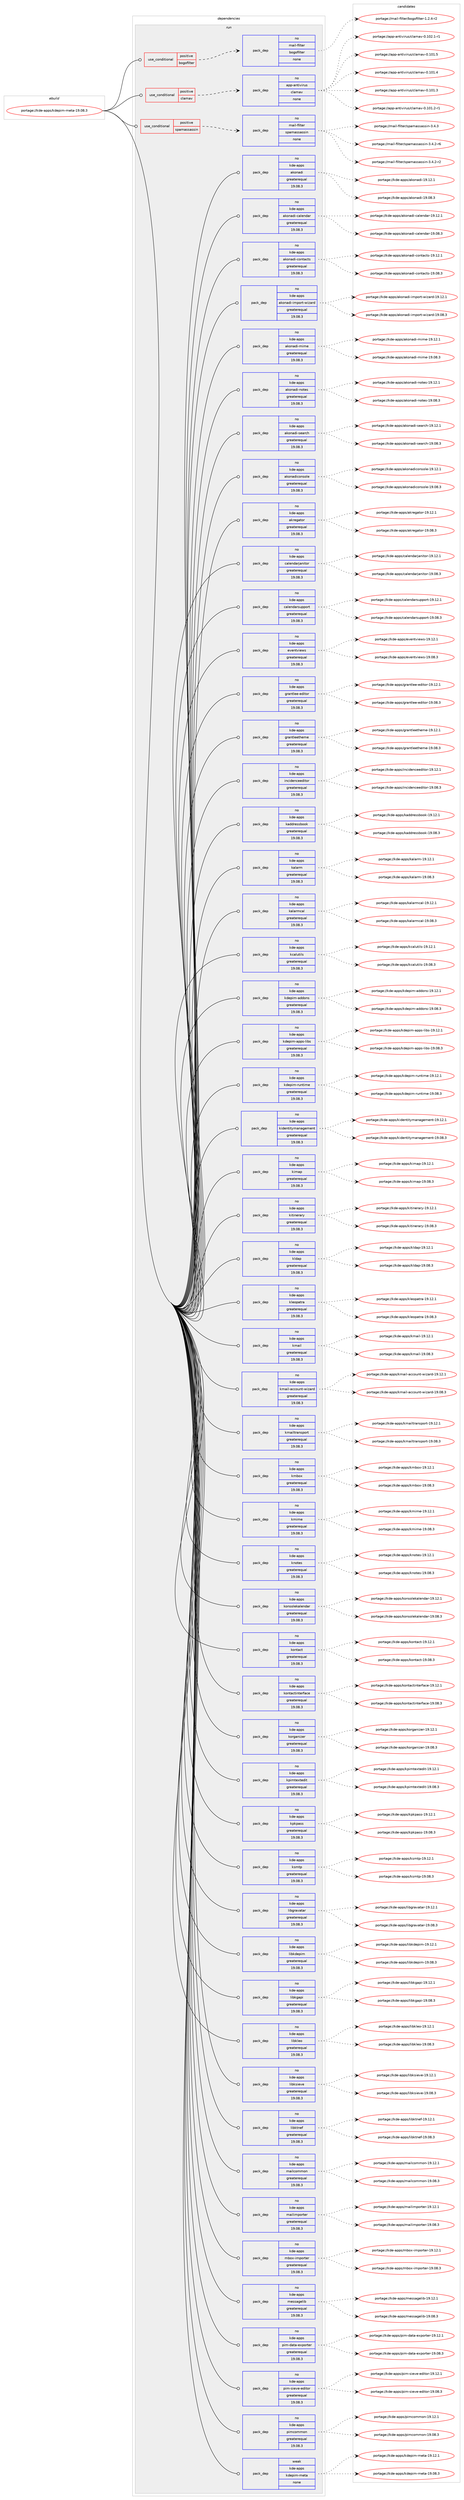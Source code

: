 digraph prolog {

# *************
# Graph options
# *************

newrank=true;
concentrate=true;
compound=true;
graph [rankdir=LR,fontname=Helvetica,fontsize=10,ranksep=1.5];#, ranksep=2.5, nodesep=0.2];
edge  [arrowhead=vee];
node  [fontname=Helvetica,fontsize=10];

# **********
# The ebuild
# **********

subgraph cluster_leftcol {
color=gray;
rank=same;
label=<<i>ebuild</i>>;
id [label="portage://kde-apps/kdepim-meta-19.08.3", color=red, width=4, href="../kde-apps/kdepim-meta-19.08.3.svg"];
}

# ****************
# The dependencies
# ****************

subgraph cluster_midcol {
color=gray;
label=<<i>dependencies</i>>;
subgraph cluster_compile {
fillcolor="#eeeeee";
style=filled;
label=<<i>compile</i>>;
}
subgraph cluster_compileandrun {
fillcolor="#eeeeee";
style=filled;
label=<<i>compile and run</i>>;
}
subgraph cluster_run {
fillcolor="#eeeeee";
style=filled;
label=<<i>run</i>>;
subgraph cond56705 {
dependency264061 [label=<<TABLE BORDER="0" CELLBORDER="1" CELLSPACING="0" CELLPADDING="4"><TR><TD ROWSPAN="3" CELLPADDING="10">use_conditional</TD></TR><TR><TD>positive</TD></TR><TR><TD>bogofilter</TD></TR></TABLE>>, shape=none, color=red];
subgraph pack203238 {
dependency264062 [label=<<TABLE BORDER="0" CELLBORDER="1" CELLSPACING="0" CELLPADDING="4" WIDTH="220"><TR><TD ROWSPAN="6" CELLPADDING="30">pack_dep</TD></TR><TR><TD WIDTH="110">no</TD></TR><TR><TD>mail-filter</TD></TR><TR><TD>bogofilter</TD></TR><TR><TD>none</TD></TR><TR><TD></TD></TR></TABLE>>, shape=none, color=blue];
}
dependency264061:e -> dependency264062:w [weight=20,style="dashed",arrowhead="vee"];
}
id:e -> dependency264061:w [weight=20,style="solid",arrowhead="odot"];
subgraph cond56706 {
dependency264063 [label=<<TABLE BORDER="0" CELLBORDER="1" CELLSPACING="0" CELLPADDING="4"><TR><TD ROWSPAN="3" CELLPADDING="10">use_conditional</TD></TR><TR><TD>positive</TD></TR><TR><TD>clamav</TD></TR></TABLE>>, shape=none, color=red];
subgraph pack203239 {
dependency264064 [label=<<TABLE BORDER="0" CELLBORDER="1" CELLSPACING="0" CELLPADDING="4" WIDTH="220"><TR><TD ROWSPAN="6" CELLPADDING="30">pack_dep</TD></TR><TR><TD WIDTH="110">no</TD></TR><TR><TD>app-antivirus</TD></TR><TR><TD>clamav</TD></TR><TR><TD>none</TD></TR><TR><TD></TD></TR></TABLE>>, shape=none, color=blue];
}
dependency264063:e -> dependency264064:w [weight=20,style="dashed",arrowhead="vee"];
}
id:e -> dependency264063:w [weight=20,style="solid",arrowhead="odot"];
subgraph cond56707 {
dependency264065 [label=<<TABLE BORDER="0" CELLBORDER="1" CELLSPACING="0" CELLPADDING="4"><TR><TD ROWSPAN="3" CELLPADDING="10">use_conditional</TD></TR><TR><TD>positive</TD></TR><TR><TD>spamassassin</TD></TR></TABLE>>, shape=none, color=red];
subgraph pack203240 {
dependency264066 [label=<<TABLE BORDER="0" CELLBORDER="1" CELLSPACING="0" CELLPADDING="4" WIDTH="220"><TR><TD ROWSPAN="6" CELLPADDING="30">pack_dep</TD></TR><TR><TD WIDTH="110">no</TD></TR><TR><TD>mail-filter</TD></TR><TR><TD>spamassassin</TD></TR><TR><TD>none</TD></TR><TR><TD></TD></TR></TABLE>>, shape=none, color=blue];
}
dependency264065:e -> dependency264066:w [weight=20,style="dashed",arrowhead="vee"];
}
id:e -> dependency264065:w [weight=20,style="solid",arrowhead="odot"];
subgraph pack203241 {
dependency264067 [label=<<TABLE BORDER="0" CELLBORDER="1" CELLSPACING="0" CELLPADDING="4" WIDTH="220"><TR><TD ROWSPAN="6" CELLPADDING="30">pack_dep</TD></TR><TR><TD WIDTH="110">no</TD></TR><TR><TD>kde-apps</TD></TR><TR><TD>akonadi</TD></TR><TR><TD>greaterequal</TD></TR><TR><TD>19.08.3</TD></TR></TABLE>>, shape=none, color=blue];
}
id:e -> dependency264067:w [weight=20,style="solid",arrowhead="odot"];
subgraph pack203242 {
dependency264068 [label=<<TABLE BORDER="0" CELLBORDER="1" CELLSPACING="0" CELLPADDING="4" WIDTH="220"><TR><TD ROWSPAN="6" CELLPADDING="30">pack_dep</TD></TR><TR><TD WIDTH="110">no</TD></TR><TR><TD>kde-apps</TD></TR><TR><TD>akonadi-calendar</TD></TR><TR><TD>greaterequal</TD></TR><TR><TD>19.08.3</TD></TR></TABLE>>, shape=none, color=blue];
}
id:e -> dependency264068:w [weight=20,style="solid",arrowhead="odot"];
subgraph pack203243 {
dependency264069 [label=<<TABLE BORDER="0" CELLBORDER="1" CELLSPACING="0" CELLPADDING="4" WIDTH="220"><TR><TD ROWSPAN="6" CELLPADDING="30">pack_dep</TD></TR><TR><TD WIDTH="110">no</TD></TR><TR><TD>kde-apps</TD></TR><TR><TD>akonadi-contacts</TD></TR><TR><TD>greaterequal</TD></TR><TR><TD>19.08.3</TD></TR></TABLE>>, shape=none, color=blue];
}
id:e -> dependency264069:w [weight=20,style="solid",arrowhead="odot"];
subgraph pack203244 {
dependency264070 [label=<<TABLE BORDER="0" CELLBORDER="1" CELLSPACING="0" CELLPADDING="4" WIDTH="220"><TR><TD ROWSPAN="6" CELLPADDING="30">pack_dep</TD></TR><TR><TD WIDTH="110">no</TD></TR><TR><TD>kde-apps</TD></TR><TR><TD>akonadi-import-wizard</TD></TR><TR><TD>greaterequal</TD></TR><TR><TD>19.08.3</TD></TR></TABLE>>, shape=none, color=blue];
}
id:e -> dependency264070:w [weight=20,style="solid",arrowhead="odot"];
subgraph pack203245 {
dependency264071 [label=<<TABLE BORDER="0" CELLBORDER="1" CELLSPACING="0" CELLPADDING="4" WIDTH="220"><TR><TD ROWSPAN="6" CELLPADDING="30">pack_dep</TD></TR><TR><TD WIDTH="110">no</TD></TR><TR><TD>kde-apps</TD></TR><TR><TD>akonadi-mime</TD></TR><TR><TD>greaterequal</TD></TR><TR><TD>19.08.3</TD></TR></TABLE>>, shape=none, color=blue];
}
id:e -> dependency264071:w [weight=20,style="solid",arrowhead="odot"];
subgraph pack203246 {
dependency264072 [label=<<TABLE BORDER="0" CELLBORDER="1" CELLSPACING="0" CELLPADDING="4" WIDTH="220"><TR><TD ROWSPAN="6" CELLPADDING="30">pack_dep</TD></TR><TR><TD WIDTH="110">no</TD></TR><TR><TD>kde-apps</TD></TR><TR><TD>akonadi-notes</TD></TR><TR><TD>greaterequal</TD></TR><TR><TD>19.08.3</TD></TR></TABLE>>, shape=none, color=blue];
}
id:e -> dependency264072:w [weight=20,style="solid",arrowhead="odot"];
subgraph pack203247 {
dependency264073 [label=<<TABLE BORDER="0" CELLBORDER="1" CELLSPACING="0" CELLPADDING="4" WIDTH="220"><TR><TD ROWSPAN="6" CELLPADDING="30">pack_dep</TD></TR><TR><TD WIDTH="110">no</TD></TR><TR><TD>kde-apps</TD></TR><TR><TD>akonadi-search</TD></TR><TR><TD>greaterequal</TD></TR><TR><TD>19.08.3</TD></TR></TABLE>>, shape=none, color=blue];
}
id:e -> dependency264073:w [weight=20,style="solid",arrowhead="odot"];
subgraph pack203248 {
dependency264074 [label=<<TABLE BORDER="0" CELLBORDER="1" CELLSPACING="0" CELLPADDING="4" WIDTH="220"><TR><TD ROWSPAN="6" CELLPADDING="30">pack_dep</TD></TR><TR><TD WIDTH="110">no</TD></TR><TR><TD>kde-apps</TD></TR><TR><TD>akonadiconsole</TD></TR><TR><TD>greaterequal</TD></TR><TR><TD>19.08.3</TD></TR></TABLE>>, shape=none, color=blue];
}
id:e -> dependency264074:w [weight=20,style="solid",arrowhead="odot"];
subgraph pack203249 {
dependency264075 [label=<<TABLE BORDER="0" CELLBORDER="1" CELLSPACING="0" CELLPADDING="4" WIDTH="220"><TR><TD ROWSPAN="6" CELLPADDING="30">pack_dep</TD></TR><TR><TD WIDTH="110">no</TD></TR><TR><TD>kde-apps</TD></TR><TR><TD>akregator</TD></TR><TR><TD>greaterequal</TD></TR><TR><TD>19.08.3</TD></TR></TABLE>>, shape=none, color=blue];
}
id:e -> dependency264075:w [weight=20,style="solid",arrowhead="odot"];
subgraph pack203250 {
dependency264076 [label=<<TABLE BORDER="0" CELLBORDER="1" CELLSPACING="0" CELLPADDING="4" WIDTH="220"><TR><TD ROWSPAN="6" CELLPADDING="30">pack_dep</TD></TR><TR><TD WIDTH="110">no</TD></TR><TR><TD>kde-apps</TD></TR><TR><TD>calendarjanitor</TD></TR><TR><TD>greaterequal</TD></TR><TR><TD>19.08.3</TD></TR></TABLE>>, shape=none, color=blue];
}
id:e -> dependency264076:w [weight=20,style="solid",arrowhead="odot"];
subgraph pack203251 {
dependency264077 [label=<<TABLE BORDER="0" CELLBORDER="1" CELLSPACING="0" CELLPADDING="4" WIDTH="220"><TR><TD ROWSPAN="6" CELLPADDING="30">pack_dep</TD></TR><TR><TD WIDTH="110">no</TD></TR><TR><TD>kde-apps</TD></TR><TR><TD>calendarsupport</TD></TR><TR><TD>greaterequal</TD></TR><TR><TD>19.08.3</TD></TR></TABLE>>, shape=none, color=blue];
}
id:e -> dependency264077:w [weight=20,style="solid",arrowhead="odot"];
subgraph pack203252 {
dependency264078 [label=<<TABLE BORDER="0" CELLBORDER="1" CELLSPACING="0" CELLPADDING="4" WIDTH="220"><TR><TD ROWSPAN="6" CELLPADDING="30">pack_dep</TD></TR><TR><TD WIDTH="110">no</TD></TR><TR><TD>kde-apps</TD></TR><TR><TD>eventviews</TD></TR><TR><TD>greaterequal</TD></TR><TR><TD>19.08.3</TD></TR></TABLE>>, shape=none, color=blue];
}
id:e -> dependency264078:w [weight=20,style="solid",arrowhead="odot"];
subgraph pack203253 {
dependency264079 [label=<<TABLE BORDER="0" CELLBORDER="1" CELLSPACING="0" CELLPADDING="4" WIDTH="220"><TR><TD ROWSPAN="6" CELLPADDING="30">pack_dep</TD></TR><TR><TD WIDTH="110">no</TD></TR><TR><TD>kde-apps</TD></TR><TR><TD>grantlee-editor</TD></TR><TR><TD>greaterequal</TD></TR><TR><TD>19.08.3</TD></TR></TABLE>>, shape=none, color=blue];
}
id:e -> dependency264079:w [weight=20,style="solid",arrowhead="odot"];
subgraph pack203254 {
dependency264080 [label=<<TABLE BORDER="0" CELLBORDER="1" CELLSPACING="0" CELLPADDING="4" WIDTH="220"><TR><TD ROWSPAN="6" CELLPADDING="30">pack_dep</TD></TR><TR><TD WIDTH="110">no</TD></TR><TR><TD>kde-apps</TD></TR><TR><TD>grantleetheme</TD></TR><TR><TD>greaterequal</TD></TR><TR><TD>19.08.3</TD></TR></TABLE>>, shape=none, color=blue];
}
id:e -> dependency264080:w [weight=20,style="solid",arrowhead="odot"];
subgraph pack203255 {
dependency264081 [label=<<TABLE BORDER="0" CELLBORDER="1" CELLSPACING="0" CELLPADDING="4" WIDTH="220"><TR><TD ROWSPAN="6" CELLPADDING="30">pack_dep</TD></TR><TR><TD WIDTH="110">no</TD></TR><TR><TD>kde-apps</TD></TR><TR><TD>incidenceeditor</TD></TR><TR><TD>greaterequal</TD></TR><TR><TD>19.08.3</TD></TR></TABLE>>, shape=none, color=blue];
}
id:e -> dependency264081:w [weight=20,style="solid",arrowhead="odot"];
subgraph pack203256 {
dependency264082 [label=<<TABLE BORDER="0" CELLBORDER="1" CELLSPACING="0" CELLPADDING="4" WIDTH="220"><TR><TD ROWSPAN="6" CELLPADDING="30">pack_dep</TD></TR><TR><TD WIDTH="110">no</TD></TR><TR><TD>kde-apps</TD></TR><TR><TD>kaddressbook</TD></TR><TR><TD>greaterequal</TD></TR><TR><TD>19.08.3</TD></TR></TABLE>>, shape=none, color=blue];
}
id:e -> dependency264082:w [weight=20,style="solid",arrowhead="odot"];
subgraph pack203257 {
dependency264083 [label=<<TABLE BORDER="0" CELLBORDER="1" CELLSPACING="0" CELLPADDING="4" WIDTH="220"><TR><TD ROWSPAN="6" CELLPADDING="30">pack_dep</TD></TR><TR><TD WIDTH="110">no</TD></TR><TR><TD>kde-apps</TD></TR><TR><TD>kalarm</TD></TR><TR><TD>greaterequal</TD></TR><TR><TD>19.08.3</TD></TR></TABLE>>, shape=none, color=blue];
}
id:e -> dependency264083:w [weight=20,style="solid",arrowhead="odot"];
subgraph pack203258 {
dependency264084 [label=<<TABLE BORDER="0" CELLBORDER="1" CELLSPACING="0" CELLPADDING="4" WIDTH="220"><TR><TD ROWSPAN="6" CELLPADDING="30">pack_dep</TD></TR><TR><TD WIDTH="110">no</TD></TR><TR><TD>kde-apps</TD></TR><TR><TD>kalarmcal</TD></TR><TR><TD>greaterequal</TD></TR><TR><TD>19.08.3</TD></TR></TABLE>>, shape=none, color=blue];
}
id:e -> dependency264084:w [weight=20,style="solid",arrowhead="odot"];
subgraph pack203259 {
dependency264085 [label=<<TABLE BORDER="0" CELLBORDER="1" CELLSPACING="0" CELLPADDING="4" WIDTH="220"><TR><TD ROWSPAN="6" CELLPADDING="30">pack_dep</TD></TR><TR><TD WIDTH="110">no</TD></TR><TR><TD>kde-apps</TD></TR><TR><TD>kcalutils</TD></TR><TR><TD>greaterequal</TD></TR><TR><TD>19.08.3</TD></TR></TABLE>>, shape=none, color=blue];
}
id:e -> dependency264085:w [weight=20,style="solid",arrowhead="odot"];
subgraph pack203260 {
dependency264086 [label=<<TABLE BORDER="0" CELLBORDER="1" CELLSPACING="0" CELLPADDING="4" WIDTH="220"><TR><TD ROWSPAN="6" CELLPADDING="30">pack_dep</TD></TR><TR><TD WIDTH="110">no</TD></TR><TR><TD>kde-apps</TD></TR><TR><TD>kdepim-addons</TD></TR><TR><TD>greaterequal</TD></TR><TR><TD>19.08.3</TD></TR></TABLE>>, shape=none, color=blue];
}
id:e -> dependency264086:w [weight=20,style="solid",arrowhead="odot"];
subgraph pack203261 {
dependency264087 [label=<<TABLE BORDER="0" CELLBORDER="1" CELLSPACING="0" CELLPADDING="4" WIDTH="220"><TR><TD ROWSPAN="6" CELLPADDING="30">pack_dep</TD></TR><TR><TD WIDTH="110">no</TD></TR><TR><TD>kde-apps</TD></TR><TR><TD>kdepim-apps-libs</TD></TR><TR><TD>greaterequal</TD></TR><TR><TD>19.08.3</TD></TR></TABLE>>, shape=none, color=blue];
}
id:e -> dependency264087:w [weight=20,style="solid",arrowhead="odot"];
subgraph pack203262 {
dependency264088 [label=<<TABLE BORDER="0" CELLBORDER="1" CELLSPACING="0" CELLPADDING="4" WIDTH="220"><TR><TD ROWSPAN="6" CELLPADDING="30">pack_dep</TD></TR><TR><TD WIDTH="110">no</TD></TR><TR><TD>kde-apps</TD></TR><TR><TD>kdepim-runtime</TD></TR><TR><TD>greaterequal</TD></TR><TR><TD>19.08.3</TD></TR></TABLE>>, shape=none, color=blue];
}
id:e -> dependency264088:w [weight=20,style="solid",arrowhead="odot"];
subgraph pack203263 {
dependency264089 [label=<<TABLE BORDER="0" CELLBORDER="1" CELLSPACING="0" CELLPADDING="4" WIDTH="220"><TR><TD ROWSPAN="6" CELLPADDING="30">pack_dep</TD></TR><TR><TD WIDTH="110">no</TD></TR><TR><TD>kde-apps</TD></TR><TR><TD>kidentitymanagement</TD></TR><TR><TD>greaterequal</TD></TR><TR><TD>19.08.3</TD></TR></TABLE>>, shape=none, color=blue];
}
id:e -> dependency264089:w [weight=20,style="solid",arrowhead="odot"];
subgraph pack203264 {
dependency264090 [label=<<TABLE BORDER="0" CELLBORDER="1" CELLSPACING="0" CELLPADDING="4" WIDTH="220"><TR><TD ROWSPAN="6" CELLPADDING="30">pack_dep</TD></TR><TR><TD WIDTH="110">no</TD></TR><TR><TD>kde-apps</TD></TR><TR><TD>kimap</TD></TR><TR><TD>greaterequal</TD></TR><TR><TD>19.08.3</TD></TR></TABLE>>, shape=none, color=blue];
}
id:e -> dependency264090:w [weight=20,style="solid",arrowhead="odot"];
subgraph pack203265 {
dependency264091 [label=<<TABLE BORDER="0" CELLBORDER="1" CELLSPACING="0" CELLPADDING="4" WIDTH="220"><TR><TD ROWSPAN="6" CELLPADDING="30">pack_dep</TD></TR><TR><TD WIDTH="110">no</TD></TR><TR><TD>kde-apps</TD></TR><TR><TD>kitinerary</TD></TR><TR><TD>greaterequal</TD></TR><TR><TD>19.08.3</TD></TR></TABLE>>, shape=none, color=blue];
}
id:e -> dependency264091:w [weight=20,style="solid",arrowhead="odot"];
subgraph pack203266 {
dependency264092 [label=<<TABLE BORDER="0" CELLBORDER="1" CELLSPACING="0" CELLPADDING="4" WIDTH="220"><TR><TD ROWSPAN="6" CELLPADDING="30">pack_dep</TD></TR><TR><TD WIDTH="110">no</TD></TR><TR><TD>kde-apps</TD></TR><TR><TD>kldap</TD></TR><TR><TD>greaterequal</TD></TR><TR><TD>19.08.3</TD></TR></TABLE>>, shape=none, color=blue];
}
id:e -> dependency264092:w [weight=20,style="solid",arrowhead="odot"];
subgraph pack203267 {
dependency264093 [label=<<TABLE BORDER="0" CELLBORDER="1" CELLSPACING="0" CELLPADDING="4" WIDTH="220"><TR><TD ROWSPAN="6" CELLPADDING="30">pack_dep</TD></TR><TR><TD WIDTH="110">no</TD></TR><TR><TD>kde-apps</TD></TR><TR><TD>kleopatra</TD></TR><TR><TD>greaterequal</TD></TR><TR><TD>19.08.3</TD></TR></TABLE>>, shape=none, color=blue];
}
id:e -> dependency264093:w [weight=20,style="solid",arrowhead="odot"];
subgraph pack203268 {
dependency264094 [label=<<TABLE BORDER="0" CELLBORDER="1" CELLSPACING="0" CELLPADDING="4" WIDTH="220"><TR><TD ROWSPAN="6" CELLPADDING="30">pack_dep</TD></TR><TR><TD WIDTH="110">no</TD></TR><TR><TD>kde-apps</TD></TR><TR><TD>kmail</TD></TR><TR><TD>greaterequal</TD></TR><TR><TD>19.08.3</TD></TR></TABLE>>, shape=none, color=blue];
}
id:e -> dependency264094:w [weight=20,style="solid",arrowhead="odot"];
subgraph pack203269 {
dependency264095 [label=<<TABLE BORDER="0" CELLBORDER="1" CELLSPACING="0" CELLPADDING="4" WIDTH="220"><TR><TD ROWSPAN="6" CELLPADDING="30">pack_dep</TD></TR><TR><TD WIDTH="110">no</TD></TR><TR><TD>kde-apps</TD></TR><TR><TD>kmail-account-wizard</TD></TR><TR><TD>greaterequal</TD></TR><TR><TD>19.08.3</TD></TR></TABLE>>, shape=none, color=blue];
}
id:e -> dependency264095:w [weight=20,style="solid",arrowhead="odot"];
subgraph pack203270 {
dependency264096 [label=<<TABLE BORDER="0" CELLBORDER="1" CELLSPACING="0" CELLPADDING="4" WIDTH="220"><TR><TD ROWSPAN="6" CELLPADDING="30">pack_dep</TD></TR><TR><TD WIDTH="110">no</TD></TR><TR><TD>kde-apps</TD></TR><TR><TD>kmailtransport</TD></TR><TR><TD>greaterequal</TD></TR><TR><TD>19.08.3</TD></TR></TABLE>>, shape=none, color=blue];
}
id:e -> dependency264096:w [weight=20,style="solid",arrowhead="odot"];
subgraph pack203271 {
dependency264097 [label=<<TABLE BORDER="0" CELLBORDER="1" CELLSPACING="0" CELLPADDING="4" WIDTH="220"><TR><TD ROWSPAN="6" CELLPADDING="30">pack_dep</TD></TR><TR><TD WIDTH="110">no</TD></TR><TR><TD>kde-apps</TD></TR><TR><TD>kmbox</TD></TR><TR><TD>greaterequal</TD></TR><TR><TD>19.08.3</TD></TR></TABLE>>, shape=none, color=blue];
}
id:e -> dependency264097:w [weight=20,style="solid",arrowhead="odot"];
subgraph pack203272 {
dependency264098 [label=<<TABLE BORDER="0" CELLBORDER="1" CELLSPACING="0" CELLPADDING="4" WIDTH="220"><TR><TD ROWSPAN="6" CELLPADDING="30">pack_dep</TD></TR><TR><TD WIDTH="110">no</TD></TR><TR><TD>kde-apps</TD></TR><TR><TD>kmime</TD></TR><TR><TD>greaterequal</TD></TR><TR><TD>19.08.3</TD></TR></TABLE>>, shape=none, color=blue];
}
id:e -> dependency264098:w [weight=20,style="solid",arrowhead="odot"];
subgraph pack203273 {
dependency264099 [label=<<TABLE BORDER="0" CELLBORDER="1" CELLSPACING="0" CELLPADDING="4" WIDTH="220"><TR><TD ROWSPAN="6" CELLPADDING="30">pack_dep</TD></TR><TR><TD WIDTH="110">no</TD></TR><TR><TD>kde-apps</TD></TR><TR><TD>knotes</TD></TR><TR><TD>greaterequal</TD></TR><TR><TD>19.08.3</TD></TR></TABLE>>, shape=none, color=blue];
}
id:e -> dependency264099:w [weight=20,style="solid",arrowhead="odot"];
subgraph pack203274 {
dependency264100 [label=<<TABLE BORDER="0" CELLBORDER="1" CELLSPACING="0" CELLPADDING="4" WIDTH="220"><TR><TD ROWSPAN="6" CELLPADDING="30">pack_dep</TD></TR><TR><TD WIDTH="110">no</TD></TR><TR><TD>kde-apps</TD></TR><TR><TD>konsolekalendar</TD></TR><TR><TD>greaterequal</TD></TR><TR><TD>19.08.3</TD></TR></TABLE>>, shape=none, color=blue];
}
id:e -> dependency264100:w [weight=20,style="solid",arrowhead="odot"];
subgraph pack203275 {
dependency264101 [label=<<TABLE BORDER="0" CELLBORDER="1" CELLSPACING="0" CELLPADDING="4" WIDTH="220"><TR><TD ROWSPAN="6" CELLPADDING="30">pack_dep</TD></TR><TR><TD WIDTH="110">no</TD></TR><TR><TD>kde-apps</TD></TR><TR><TD>kontact</TD></TR><TR><TD>greaterequal</TD></TR><TR><TD>19.08.3</TD></TR></TABLE>>, shape=none, color=blue];
}
id:e -> dependency264101:w [weight=20,style="solid",arrowhead="odot"];
subgraph pack203276 {
dependency264102 [label=<<TABLE BORDER="0" CELLBORDER="1" CELLSPACING="0" CELLPADDING="4" WIDTH="220"><TR><TD ROWSPAN="6" CELLPADDING="30">pack_dep</TD></TR><TR><TD WIDTH="110">no</TD></TR><TR><TD>kde-apps</TD></TR><TR><TD>kontactinterface</TD></TR><TR><TD>greaterequal</TD></TR><TR><TD>19.08.3</TD></TR></TABLE>>, shape=none, color=blue];
}
id:e -> dependency264102:w [weight=20,style="solid",arrowhead="odot"];
subgraph pack203277 {
dependency264103 [label=<<TABLE BORDER="0" CELLBORDER="1" CELLSPACING="0" CELLPADDING="4" WIDTH="220"><TR><TD ROWSPAN="6" CELLPADDING="30">pack_dep</TD></TR><TR><TD WIDTH="110">no</TD></TR><TR><TD>kde-apps</TD></TR><TR><TD>korganizer</TD></TR><TR><TD>greaterequal</TD></TR><TR><TD>19.08.3</TD></TR></TABLE>>, shape=none, color=blue];
}
id:e -> dependency264103:w [weight=20,style="solid",arrowhead="odot"];
subgraph pack203278 {
dependency264104 [label=<<TABLE BORDER="0" CELLBORDER="1" CELLSPACING="0" CELLPADDING="4" WIDTH="220"><TR><TD ROWSPAN="6" CELLPADDING="30">pack_dep</TD></TR><TR><TD WIDTH="110">no</TD></TR><TR><TD>kde-apps</TD></TR><TR><TD>kpimtextedit</TD></TR><TR><TD>greaterequal</TD></TR><TR><TD>19.08.3</TD></TR></TABLE>>, shape=none, color=blue];
}
id:e -> dependency264104:w [weight=20,style="solid",arrowhead="odot"];
subgraph pack203279 {
dependency264105 [label=<<TABLE BORDER="0" CELLBORDER="1" CELLSPACING="0" CELLPADDING="4" WIDTH="220"><TR><TD ROWSPAN="6" CELLPADDING="30">pack_dep</TD></TR><TR><TD WIDTH="110">no</TD></TR><TR><TD>kde-apps</TD></TR><TR><TD>kpkpass</TD></TR><TR><TD>greaterequal</TD></TR><TR><TD>19.08.3</TD></TR></TABLE>>, shape=none, color=blue];
}
id:e -> dependency264105:w [weight=20,style="solid",arrowhead="odot"];
subgraph pack203280 {
dependency264106 [label=<<TABLE BORDER="0" CELLBORDER="1" CELLSPACING="0" CELLPADDING="4" WIDTH="220"><TR><TD ROWSPAN="6" CELLPADDING="30">pack_dep</TD></TR><TR><TD WIDTH="110">no</TD></TR><TR><TD>kde-apps</TD></TR><TR><TD>ksmtp</TD></TR><TR><TD>greaterequal</TD></TR><TR><TD>19.08.3</TD></TR></TABLE>>, shape=none, color=blue];
}
id:e -> dependency264106:w [weight=20,style="solid",arrowhead="odot"];
subgraph pack203281 {
dependency264107 [label=<<TABLE BORDER="0" CELLBORDER="1" CELLSPACING="0" CELLPADDING="4" WIDTH="220"><TR><TD ROWSPAN="6" CELLPADDING="30">pack_dep</TD></TR><TR><TD WIDTH="110">no</TD></TR><TR><TD>kde-apps</TD></TR><TR><TD>libgravatar</TD></TR><TR><TD>greaterequal</TD></TR><TR><TD>19.08.3</TD></TR></TABLE>>, shape=none, color=blue];
}
id:e -> dependency264107:w [weight=20,style="solid",arrowhead="odot"];
subgraph pack203282 {
dependency264108 [label=<<TABLE BORDER="0" CELLBORDER="1" CELLSPACING="0" CELLPADDING="4" WIDTH="220"><TR><TD ROWSPAN="6" CELLPADDING="30">pack_dep</TD></TR><TR><TD WIDTH="110">no</TD></TR><TR><TD>kde-apps</TD></TR><TR><TD>libkdepim</TD></TR><TR><TD>greaterequal</TD></TR><TR><TD>19.08.3</TD></TR></TABLE>>, shape=none, color=blue];
}
id:e -> dependency264108:w [weight=20,style="solid",arrowhead="odot"];
subgraph pack203283 {
dependency264109 [label=<<TABLE BORDER="0" CELLBORDER="1" CELLSPACING="0" CELLPADDING="4" WIDTH="220"><TR><TD ROWSPAN="6" CELLPADDING="30">pack_dep</TD></TR><TR><TD WIDTH="110">no</TD></TR><TR><TD>kde-apps</TD></TR><TR><TD>libkgapi</TD></TR><TR><TD>greaterequal</TD></TR><TR><TD>19.08.3</TD></TR></TABLE>>, shape=none, color=blue];
}
id:e -> dependency264109:w [weight=20,style="solid",arrowhead="odot"];
subgraph pack203284 {
dependency264110 [label=<<TABLE BORDER="0" CELLBORDER="1" CELLSPACING="0" CELLPADDING="4" WIDTH="220"><TR><TD ROWSPAN="6" CELLPADDING="30">pack_dep</TD></TR><TR><TD WIDTH="110">no</TD></TR><TR><TD>kde-apps</TD></TR><TR><TD>libkleo</TD></TR><TR><TD>greaterequal</TD></TR><TR><TD>19.08.3</TD></TR></TABLE>>, shape=none, color=blue];
}
id:e -> dependency264110:w [weight=20,style="solid",arrowhead="odot"];
subgraph pack203285 {
dependency264111 [label=<<TABLE BORDER="0" CELLBORDER="1" CELLSPACING="0" CELLPADDING="4" WIDTH="220"><TR><TD ROWSPAN="6" CELLPADDING="30">pack_dep</TD></TR><TR><TD WIDTH="110">no</TD></TR><TR><TD>kde-apps</TD></TR><TR><TD>libksieve</TD></TR><TR><TD>greaterequal</TD></TR><TR><TD>19.08.3</TD></TR></TABLE>>, shape=none, color=blue];
}
id:e -> dependency264111:w [weight=20,style="solid",arrowhead="odot"];
subgraph pack203286 {
dependency264112 [label=<<TABLE BORDER="0" CELLBORDER="1" CELLSPACING="0" CELLPADDING="4" WIDTH="220"><TR><TD ROWSPAN="6" CELLPADDING="30">pack_dep</TD></TR><TR><TD WIDTH="110">no</TD></TR><TR><TD>kde-apps</TD></TR><TR><TD>libktnef</TD></TR><TR><TD>greaterequal</TD></TR><TR><TD>19.08.3</TD></TR></TABLE>>, shape=none, color=blue];
}
id:e -> dependency264112:w [weight=20,style="solid",arrowhead="odot"];
subgraph pack203287 {
dependency264113 [label=<<TABLE BORDER="0" CELLBORDER="1" CELLSPACING="0" CELLPADDING="4" WIDTH="220"><TR><TD ROWSPAN="6" CELLPADDING="30">pack_dep</TD></TR><TR><TD WIDTH="110">no</TD></TR><TR><TD>kde-apps</TD></TR><TR><TD>mailcommon</TD></TR><TR><TD>greaterequal</TD></TR><TR><TD>19.08.3</TD></TR></TABLE>>, shape=none, color=blue];
}
id:e -> dependency264113:w [weight=20,style="solid",arrowhead="odot"];
subgraph pack203288 {
dependency264114 [label=<<TABLE BORDER="0" CELLBORDER="1" CELLSPACING="0" CELLPADDING="4" WIDTH="220"><TR><TD ROWSPAN="6" CELLPADDING="30">pack_dep</TD></TR><TR><TD WIDTH="110">no</TD></TR><TR><TD>kde-apps</TD></TR><TR><TD>mailimporter</TD></TR><TR><TD>greaterequal</TD></TR><TR><TD>19.08.3</TD></TR></TABLE>>, shape=none, color=blue];
}
id:e -> dependency264114:w [weight=20,style="solid",arrowhead="odot"];
subgraph pack203289 {
dependency264115 [label=<<TABLE BORDER="0" CELLBORDER="1" CELLSPACING="0" CELLPADDING="4" WIDTH="220"><TR><TD ROWSPAN="6" CELLPADDING="30">pack_dep</TD></TR><TR><TD WIDTH="110">no</TD></TR><TR><TD>kde-apps</TD></TR><TR><TD>mbox-importer</TD></TR><TR><TD>greaterequal</TD></TR><TR><TD>19.08.3</TD></TR></TABLE>>, shape=none, color=blue];
}
id:e -> dependency264115:w [weight=20,style="solid",arrowhead="odot"];
subgraph pack203290 {
dependency264116 [label=<<TABLE BORDER="0" CELLBORDER="1" CELLSPACING="0" CELLPADDING="4" WIDTH="220"><TR><TD ROWSPAN="6" CELLPADDING="30">pack_dep</TD></TR><TR><TD WIDTH="110">no</TD></TR><TR><TD>kde-apps</TD></TR><TR><TD>messagelib</TD></TR><TR><TD>greaterequal</TD></TR><TR><TD>19.08.3</TD></TR></TABLE>>, shape=none, color=blue];
}
id:e -> dependency264116:w [weight=20,style="solid",arrowhead="odot"];
subgraph pack203291 {
dependency264117 [label=<<TABLE BORDER="0" CELLBORDER="1" CELLSPACING="0" CELLPADDING="4" WIDTH="220"><TR><TD ROWSPAN="6" CELLPADDING="30">pack_dep</TD></TR><TR><TD WIDTH="110">no</TD></TR><TR><TD>kde-apps</TD></TR><TR><TD>pim-data-exporter</TD></TR><TR><TD>greaterequal</TD></TR><TR><TD>19.08.3</TD></TR></TABLE>>, shape=none, color=blue];
}
id:e -> dependency264117:w [weight=20,style="solid",arrowhead="odot"];
subgraph pack203292 {
dependency264118 [label=<<TABLE BORDER="0" CELLBORDER="1" CELLSPACING="0" CELLPADDING="4" WIDTH="220"><TR><TD ROWSPAN="6" CELLPADDING="30">pack_dep</TD></TR><TR><TD WIDTH="110">no</TD></TR><TR><TD>kde-apps</TD></TR><TR><TD>pim-sieve-editor</TD></TR><TR><TD>greaterequal</TD></TR><TR><TD>19.08.3</TD></TR></TABLE>>, shape=none, color=blue];
}
id:e -> dependency264118:w [weight=20,style="solid",arrowhead="odot"];
subgraph pack203293 {
dependency264119 [label=<<TABLE BORDER="0" CELLBORDER="1" CELLSPACING="0" CELLPADDING="4" WIDTH="220"><TR><TD ROWSPAN="6" CELLPADDING="30">pack_dep</TD></TR><TR><TD WIDTH="110">no</TD></TR><TR><TD>kde-apps</TD></TR><TR><TD>pimcommon</TD></TR><TR><TD>greaterequal</TD></TR><TR><TD>19.08.3</TD></TR></TABLE>>, shape=none, color=blue];
}
id:e -> dependency264119:w [weight=20,style="solid",arrowhead="odot"];
subgraph pack203294 {
dependency264120 [label=<<TABLE BORDER="0" CELLBORDER="1" CELLSPACING="0" CELLPADDING="4" WIDTH="220"><TR><TD ROWSPAN="6" CELLPADDING="30">pack_dep</TD></TR><TR><TD WIDTH="110">weak</TD></TR><TR><TD>kde-apps</TD></TR><TR><TD>kdepim-meta</TD></TR><TR><TD>none</TD></TR><TR><TD></TD></TR></TABLE>>, shape=none, color=blue];
}
id:e -> dependency264120:w [weight=20,style="solid",arrowhead="odot"];
}
}

# **************
# The candidates
# **************

subgraph cluster_choices {
rank=same;
color=gray;
label=<<i>candidates</i>>;

subgraph choice203238 {
color=black;
nodesep=1;
choice109971051084510210510811610111447981111031111021051081161011144549465046524511450 [label="portage://mail-filter/bogofilter-1.2.4-r2", color=red, width=4,href="../mail-filter/bogofilter-1.2.4-r2.svg"];
dependency264062:e -> choice109971051084510210510811610111447981111031111021051081161011144549465046524511450:w [style=dotted,weight="100"];
}
subgraph choice203239 {
color=black;
nodesep=1;
choice9711211245971101161051181051141171154799108971099711845484649485046494511449 [label="portage://app-antivirus/clamav-0.102.1-r1", color=red, width=4,href="../app-antivirus/clamav-0.102.1-r1.svg"];
choice971121124597110116105118105114117115479910897109971184548464948494653 [label="portage://app-antivirus/clamav-0.101.5", color=red, width=4,href="../app-antivirus/clamav-0.101.5.svg"];
choice971121124597110116105118105114117115479910897109971184548464948494652 [label="portage://app-antivirus/clamav-0.101.4", color=red, width=4,href="../app-antivirus/clamav-0.101.4.svg"];
choice971121124597110116105118105114117115479910897109971184548464948494651 [label="portage://app-antivirus/clamav-0.101.3", color=red, width=4,href="../app-antivirus/clamav-0.101.3.svg"];
choice9711211245971101161051181051141171154799108971099711845484649484946504511449 [label="portage://app-antivirus/clamav-0.101.2-r1", color=red, width=4,href="../app-antivirus/clamav-0.101.2-r1.svg"];
dependency264064:e -> choice9711211245971101161051181051141171154799108971099711845484649485046494511449:w [style=dotted,weight="100"];
dependency264064:e -> choice971121124597110116105118105114117115479910897109971184548464948494653:w [style=dotted,weight="100"];
dependency264064:e -> choice971121124597110116105118105114117115479910897109971184548464948494652:w [style=dotted,weight="100"];
dependency264064:e -> choice971121124597110116105118105114117115479910897109971184548464948494651:w [style=dotted,weight="100"];
dependency264064:e -> choice9711211245971101161051181051141171154799108971099711845484649484946504511449:w [style=dotted,weight="100"];
}
subgraph choice203240 {
color=black;
nodesep=1;
choice109971051084510210510811610111447115112971099711511597115115105110455146524651 [label="portage://mail-filter/spamassassin-3.4.3", color=red, width=4,href="../mail-filter/spamassassin-3.4.3.svg"];
choice1099710510845102105108116101114471151129710997115115971151151051104551465246504511454 [label="portage://mail-filter/spamassassin-3.4.2-r6", color=red, width=4,href="../mail-filter/spamassassin-3.4.2-r6.svg"];
choice1099710510845102105108116101114471151129710997115115971151151051104551465246504511450 [label="portage://mail-filter/spamassassin-3.4.2-r2", color=red, width=4,href="../mail-filter/spamassassin-3.4.2-r2.svg"];
dependency264066:e -> choice109971051084510210510811610111447115112971099711511597115115105110455146524651:w [style=dotted,weight="100"];
dependency264066:e -> choice1099710510845102105108116101114471151129710997115115971151151051104551465246504511454:w [style=dotted,weight="100"];
dependency264066:e -> choice1099710510845102105108116101114471151129710997115115971151151051104551465246504511450:w [style=dotted,weight="100"];
}
subgraph choice203241 {
color=black;
nodesep=1;
choice10710010145971121121154797107111110971001054549574649504649 [label="portage://kde-apps/akonadi-19.12.1", color=red, width=4,href="../kde-apps/akonadi-19.12.1.svg"];
choice10710010145971121121154797107111110971001054549574648564651 [label="portage://kde-apps/akonadi-19.08.3", color=red, width=4,href="../kde-apps/akonadi-19.08.3.svg"];
dependency264067:e -> choice10710010145971121121154797107111110971001054549574649504649:w [style=dotted,weight="100"];
dependency264067:e -> choice10710010145971121121154797107111110971001054549574648564651:w [style=dotted,weight="100"];
}
subgraph choice203242 {
color=black;
nodesep=1;
choice1071001014597112112115479710711111097100105459997108101110100971144549574649504649 [label="portage://kde-apps/akonadi-calendar-19.12.1", color=red, width=4,href="../kde-apps/akonadi-calendar-19.12.1.svg"];
choice1071001014597112112115479710711111097100105459997108101110100971144549574648564651 [label="portage://kde-apps/akonadi-calendar-19.08.3", color=red, width=4,href="../kde-apps/akonadi-calendar-19.08.3.svg"];
dependency264068:e -> choice1071001014597112112115479710711111097100105459997108101110100971144549574649504649:w [style=dotted,weight="100"];
dependency264068:e -> choice1071001014597112112115479710711111097100105459997108101110100971144549574648564651:w [style=dotted,weight="100"];
}
subgraph choice203243 {
color=black;
nodesep=1;
choice1071001014597112112115479710711111097100105459911111011697991161154549574649504649 [label="portage://kde-apps/akonadi-contacts-19.12.1", color=red, width=4,href="../kde-apps/akonadi-contacts-19.12.1.svg"];
choice1071001014597112112115479710711111097100105459911111011697991161154549574648564651 [label="portage://kde-apps/akonadi-contacts-19.08.3", color=red, width=4,href="../kde-apps/akonadi-contacts-19.08.3.svg"];
dependency264069:e -> choice1071001014597112112115479710711111097100105459911111011697991161154549574649504649:w [style=dotted,weight="100"];
dependency264069:e -> choice1071001014597112112115479710711111097100105459911111011697991161154549574648564651:w [style=dotted,weight="100"];
}
subgraph choice203244 {
color=black;
nodesep=1;
choice10710010145971121121154797107111110971001054510510911211111411645119105122971141004549574649504649 [label="portage://kde-apps/akonadi-import-wizard-19.12.1", color=red, width=4,href="../kde-apps/akonadi-import-wizard-19.12.1.svg"];
choice10710010145971121121154797107111110971001054510510911211111411645119105122971141004549574648564651 [label="portage://kde-apps/akonadi-import-wizard-19.08.3", color=red, width=4,href="../kde-apps/akonadi-import-wizard-19.08.3.svg"];
dependency264070:e -> choice10710010145971121121154797107111110971001054510510911211111411645119105122971141004549574649504649:w [style=dotted,weight="100"];
dependency264070:e -> choice10710010145971121121154797107111110971001054510510911211111411645119105122971141004549574648564651:w [style=dotted,weight="100"];
}
subgraph choice203245 {
color=black;
nodesep=1;
choice1071001014597112112115479710711111097100105451091051091014549574649504649 [label="portage://kde-apps/akonadi-mime-19.12.1", color=red, width=4,href="../kde-apps/akonadi-mime-19.12.1.svg"];
choice1071001014597112112115479710711111097100105451091051091014549574648564651 [label="portage://kde-apps/akonadi-mime-19.08.3", color=red, width=4,href="../kde-apps/akonadi-mime-19.08.3.svg"];
dependency264071:e -> choice1071001014597112112115479710711111097100105451091051091014549574649504649:w [style=dotted,weight="100"];
dependency264071:e -> choice1071001014597112112115479710711111097100105451091051091014549574648564651:w [style=dotted,weight="100"];
}
subgraph choice203246 {
color=black;
nodesep=1;
choice1071001014597112112115479710711111097100105451101111161011154549574649504649 [label="portage://kde-apps/akonadi-notes-19.12.1", color=red, width=4,href="../kde-apps/akonadi-notes-19.12.1.svg"];
choice1071001014597112112115479710711111097100105451101111161011154549574648564651 [label="portage://kde-apps/akonadi-notes-19.08.3", color=red, width=4,href="../kde-apps/akonadi-notes-19.08.3.svg"];
dependency264072:e -> choice1071001014597112112115479710711111097100105451101111161011154549574649504649:w [style=dotted,weight="100"];
dependency264072:e -> choice1071001014597112112115479710711111097100105451101111161011154549574648564651:w [style=dotted,weight="100"];
}
subgraph choice203247 {
color=black;
nodesep=1;
choice10710010145971121121154797107111110971001054511510197114991044549574649504649 [label="portage://kde-apps/akonadi-search-19.12.1", color=red, width=4,href="../kde-apps/akonadi-search-19.12.1.svg"];
choice10710010145971121121154797107111110971001054511510197114991044549574648564651 [label="portage://kde-apps/akonadi-search-19.08.3", color=red, width=4,href="../kde-apps/akonadi-search-19.08.3.svg"];
dependency264073:e -> choice10710010145971121121154797107111110971001054511510197114991044549574649504649:w [style=dotted,weight="100"];
dependency264073:e -> choice10710010145971121121154797107111110971001054511510197114991044549574648564651:w [style=dotted,weight="100"];
}
subgraph choice203248 {
color=black;
nodesep=1;
choice1071001014597112112115479710711111097100105991111101151111081014549574649504649 [label="portage://kde-apps/akonadiconsole-19.12.1", color=red, width=4,href="../kde-apps/akonadiconsole-19.12.1.svg"];
choice1071001014597112112115479710711111097100105991111101151111081014549574648564651 [label="portage://kde-apps/akonadiconsole-19.08.3", color=red, width=4,href="../kde-apps/akonadiconsole-19.08.3.svg"];
dependency264074:e -> choice1071001014597112112115479710711111097100105991111101151111081014549574649504649:w [style=dotted,weight="100"];
dependency264074:e -> choice1071001014597112112115479710711111097100105991111101151111081014549574648564651:w [style=dotted,weight="100"];
}
subgraph choice203249 {
color=black;
nodesep=1;
choice10710010145971121121154797107114101103971161111144549574649504649 [label="portage://kde-apps/akregator-19.12.1", color=red, width=4,href="../kde-apps/akregator-19.12.1.svg"];
choice10710010145971121121154797107114101103971161111144549574648564651 [label="portage://kde-apps/akregator-19.08.3", color=red, width=4,href="../kde-apps/akregator-19.08.3.svg"];
dependency264075:e -> choice10710010145971121121154797107114101103971161111144549574649504649:w [style=dotted,weight="100"];
dependency264075:e -> choice10710010145971121121154797107114101103971161111144549574648564651:w [style=dotted,weight="100"];
}
subgraph choice203250 {
color=black;
nodesep=1;
choice107100101459711211211547999710810111010097114106971101051161111144549574649504649 [label="portage://kde-apps/calendarjanitor-19.12.1", color=red, width=4,href="../kde-apps/calendarjanitor-19.12.1.svg"];
choice107100101459711211211547999710810111010097114106971101051161111144549574648564651 [label="portage://kde-apps/calendarjanitor-19.08.3", color=red, width=4,href="../kde-apps/calendarjanitor-19.08.3.svg"];
dependency264076:e -> choice107100101459711211211547999710810111010097114106971101051161111144549574649504649:w [style=dotted,weight="100"];
dependency264076:e -> choice107100101459711211211547999710810111010097114106971101051161111144549574648564651:w [style=dotted,weight="100"];
}
subgraph choice203251 {
color=black;
nodesep=1;
choice1071001014597112112115479997108101110100971141151171121121111141164549574649504649 [label="portage://kde-apps/calendarsupport-19.12.1", color=red, width=4,href="../kde-apps/calendarsupport-19.12.1.svg"];
choice1071001014597112112115479997108101110100971141151171121121111141164549574648564651 [label="portage://kde-apps/calendarsupport-19.08.3", color=red, width=4,href="../kde-apps/calendarsupport-19.08.3.svg"];
dependency264077:e -> choice1071001014597112112115479997108101110100971141151171121121111141164549574649504649:w [style=dotted,weight="100"];
dependency264077:e -> choice1071001014597112112115479997108101110100971141151171121121111141164549574648564651:w [style=dotted,weight="100"];
}
subgraph choice203252 {
color=black;
nodesep=1;
choice1071001014597112112115471011181011101161181051011191154549574649504649 [label="portage://kde-apps/eventviews-19.12.1", color=red, width=4,href="../kde-apps/eventviews-19.12.1.svg"];
choice1071001014597112112115471011181011101161181051011191154549574648564651 [label="portage://kde-apps/eventviews-19.08.3", color=red, width=4,href="../kde-apps/eventviews-19.08.3.svg"];
dependency264078:e -> choice1071001014597112112115471011181011101161181051011191154549574649504649:w [style=dotted,weight="100"];
dependency264078:e -> choice1071001014597112112115471011181011101161181051011191154549574648564651:w [style=dotted,weight="100"];
}
subgraph choice203253 {
color=black;
nodesep=1;
choice10710010145971121121154710311497110116108101101451011001051161111144549574649504649 [label="portage://kde-apps/grantlee-editor-19.12.1", color=red, width=4,href="../kde-apps/grantlee-editor-19.12.1.svg"];
choice10710010145971121121154710311497110116108101101451011001051161111144549574648564651 [label="portage://kde-apps/grantlee-editor-19.08.3", color=red, width=4,href="../kde-apps/grantlee-editor-19.08.3.svg"];
dependency264079:e -> choice10710010145971121121154710311497110116108101101451011001051161111144549574649504649:w [style=dotted,weight="100"];
dependency264079:e -> choice10710010145971121121154710311497110116108101101451011001051161111144549574648564651:w [style=dotted,weight="100"];
}
subgraph choice203254 {
color=black;
nodesep=1;
choice107100101459711211211547103114971101161081011011161041011091014549574649504649 [label="portage://kde-apps/grantleetheme-19.12.1", color=red, width=4,href="../kde-apps/grantleetheme-19.12.1.svg"];
choice107100101459711211211547103114971101161081011011161041011091014549574648564651 [label="portage://kde-apps/grantleetheme-19.08.3", color=red, width=4,href="../kde-apps/grantleetheme-19.08.3.svg"];
dependency264080:e -> choice107100101459711211211547103114971101161081011011161041011091014549574649504649:w [style=dotted,weight="100"];
dependency264080:e -> choice107100101459711211211547103114971101161081011011161041011091014549574648564651:w [style=dotted,weight="100"];
}
subgraph choice203255 {
color=black;
nodesep=1;
choice10710010145971121121154710511099105100101110991011011001051161111144549574649504649 [label="portage://kde-apps/incidenceeditor-19.12.1", color=red, width=4,href="../kde-apps/incidenceeditor-19.12.1.svg"];
choice10710010145971121121154710511099105100101110991011011001051161111144549574648564651 [label="portage://kde-apps/incidenceeditor-19.08.3", color=red, width=4,href="../kde-apps/incidenceeditor-19.08.3.svg"];
dependency264081:e -> choice10710010145971121121154710511099105100101110991011011001051161111144549574649504649:w [style=dotted,weight="100"];
dependency264081:e -> choice10710010145971121121154710511099105100101110991011011001051161111144549574648564651:w [style=dotted,weight="100"];
}
subgraph choice203256 {
color=black;
nodesep=1;
choice10710010145971121121154710797100100114101115115981111111074549574649504649 [label="portage://kde-apps/kaddressbook-19.12.1", color=red, width=4,href="../kde-apps/kaddressbook-19.12.1.svg"];
choice10710010145971121121154710797100100114101115115981111111074549574648564651 [label="portage://kde-apps/kaddressbook-19.08.3", color=red, width=4,href="../kde-apps/kaddressbook-19.08.3.svg"];
dependency264082:e -> choice10710010145971121121154710797100100114101115115981111111074549574649504649:w [style=dotted,weight="100"];
dependency264082:e -> choice10710010145971121121154710797100100114101115115981111111074549574648564651:w [style=dotted,weight="100"];
}
subgraph choice203257 {
color=black;
nodesep=1;
choice10710010145971121121154710797108971141094549574649504649 [label="portage://kde-apps/kalarm-19.12.1", color=red, width=4,href="../kde-apps/kalarm-19.12.1.svg"];
choice10710010145971121121154710797108971141094549574648564651 [label="portage://kde-apps/kalarm-19.08.3", color=red, width=4,href="../kde-apps/kalarm-19.08.3.svg"];
dependency264083:e -> choice10710010145971121121154710797108971141094549574649504649:w [style=dotted,weight="100"];
dependency264083:e -> choice10710010145971121121154710797108971141094549574648564651:w [style=dotted,weight="100"];
}
subgraph choice203258 {
color=black;
nodesep=1;
choice107100101459711211211547107971089711410999971084549574649504649 [label="portage://kde-apps/kalarmcal-19.12.1", color=red, width=4,href="../kde-apps/kalarmcal-19.12.1.svg"];
choice107100101459711211211547107971089711410999971084549574648564651 [label="portage://kde-apps/kalarmcal-19.08.3", color=red, width=4,href="../kde-apps/kalarmcal-19.08.3.svg"];
dependency264084:e -> choice107100101459711211211547107971089711410999971084549574649504649:w [style=dotted,weight="100"];
dependency264084:e -> choice107100101459711211211547107971089711410999971084549574648564651:w [style=dotted,weight="100"];
}
subgraph choice203259 {
color=black;
nodesep=1;
choice10710010145971121121154710799971081171161051081154549574649504649 [label="portage://kde-apps/kcalutils-19.12.1", color=red, width=4,href="../kde-apps/kcalutils-19.12.1.svg"];
choice10710010145971121121154710799971081171161051081154549574648564651 [label="portage://kde-apps/kcalutils-19.08.3", color=red, width=4,href="../kde-apps/kcalutils-19.08.3.svg"];
dependency264085:e -> choice10710010145971121121154710799971081171161051081154549574649504649:w [style=dotted,weight="100"];
dependency264085:e -> choice10710010145971121121154710799971081171161051081154549574648564651:w [style=dotted,weight="100"];
}
subgraph choice203260 {
color=black;
nodesep=1;
choice10710010145971121121154710710010111210510945971001001111101154549574649504649 [label="portage://kde-apps/kdepim-addons-19.12.1", color=red, width=4,href="../kde-apps/kdepim-addons-19.12.1.svg"];
choice10710010145971121121154710710010111210510945971001001111101154549574648564651 [label="portage://kde-apps/kdepim-addons-19.08.3", color=red, width=4,href="../kde-apps/kdepim-addons-19.08.3.svg"];
dependency264086:e -> choice10710010145971121121154710710010111210510945971001001111101154549574649504649:w [style=dotted,weight="100"];
dependency264086:e -> choice10710010145971121121154710710010111210510945971001001111101154549574648564651:w [style=dotted,weight="100"];
}
subgraph choice203261 {
color=black;
nodesep=1;
choice107100101459711211211547107100101112105109459711211211545108105981154549574649504649 [label="portage://kde-apps/kdepim-apps-libs-19.12.1", color=red, width=4,href="../kde-apps/kdepim-apps-libs-19.12.1.svg"];
choice107100101459711211211547107100101112105109459711211211545108105981154549574648564651 [label="portage://kde-apps/kdepim-apps-libs-19.08.3", color=red, width=4,href="../kde-apps/kdepim-apps-libs-19.08.3.svg"];
dependency264087:e -> choice107100101459711211211547107100101112105109459711211211545108105981154549574649504649:w [style=dotted,weight="100"];
dependency264087:e -> choice107100101459711211211547107100101112105109459711211211545108105981154549574648564651:w [style=dotted,weight="100"];
}
subgraph choice203262 {
color=black;
nodesep=1;
choice107100101459711211211547107100101112105109451141171101161051091014549574649504649 [label="portage://kde-apps/kdepim-runtime-19.12.1", color=red, width=4,href="../kde-apps/kdepim-runtime-19.12.1.svg"];
choice107100101459711211211547107100101112105109451141171101161051091014549574648564651 [label="portage://kde-apps/kdepim-runtime-19.08.3", color=red, width=4,href="../kde-apps/kdepim-runtime-19.08.3.svg"];
dependency264088:e -> choice107100101459711211211547107100101112105109451141171101161051091014549574649504649:w [style=dotted,weight="100"];
dependency264088:e -> choice107100101459711211211547107100101112105109451141171101161051091014549574648564651:w [style=dotted,weight="100"];
}
subgraph choice203263 {
color=black;
nodesep=1;
choice10710010145971121121154710710510010111011610511612110997110971031011091011101164549574649504649 [label="portage://kde-apps/kidentitymanagement-19.12.1", color=red, width=4,href="../kde-apps/kidentitymanagement-19.12.1.svg"];
choice10710010145971121121154710710510010111011610511612110997110971031011091011101164549574648564651 [label="portage://kde-apps/kidentitymanagement-19.08.3", color=red, width=4,href="../kde-apps/kidentitymanagement-19.08.3.svg"];
dependency264089:e -> choice10710010145971121121154710710510010111011610511612110997110971031011091011101164549574649504649:w [style=dotted,weight="100"];
dependency264089:e -> choice10710010145971121121154710710510010111011610511612110997110971031011091011101164549574648564651:w [style=dotted,weight="100"];
}
subgraph choice203264 {
color=black;
nodesep=1;
choice107100101459711211211547107105109971124549574649504649 [label="portage://kde-apps/kimap-19.12.1", color=red, width=4,href="../kde-apps/kimap-19.12.1.svg"];
choice107100101459711211211547107105109971124549574648564651 [label="portage://kde-apps/kimap-19.08.3", color=red, width=4,href="../kde-apps/kimap-19.08.3.svg"];
dependency264090:e -> choice107100101459711211211547107105109971124549574649504649:w [style=dotted,weight="100"];
dependency264090:e -> choice107100101459711211211547107105109971124549574648564651:w [style=dotted,weight="100"];
}
subgraph choice203265 {
color=black;
nodesep=1;
choice107100101459711211211547107105116105110101114971141214549574649504649 [label="portage://kde-apps/kitinerary-19.12.1", color=red, width=4,href="../kde-apps/kitinerary-19.12.1.svg"];
choice107100101459711211211547107105116105110101114971141214549574648564651 [label="portage://kde-apps/kitinerary-19.08.3", color=red, width=4,href="../kde-apps/kitinerary-19.08.3.svg"];
dependency264091:e -> choice107100101459711211211547107105116105110101114971141214549574649504649:w [style=dotted,weight="100"];
dependency264091:e -> choice107100101459711211211547107105116105110101114971141214549574648564651:w [style=dotted,weight="100"];
}
subgraph choice203266 {
color=black;
nodesep=1;
choice107100101459711211211547107108100971124549574649504649 [label="portage://kde-apps/kldap-19.12.1", color=red, width=4,href="../kde-apps/kldap-19.12.1.svg"];
choice107100101459711211211547107108100971124549574648564651 [label="portage://kde-apps/kldap-19.08.3", color=red, width=4,href="../kde-apps/kldap-19.08.3.svg"];
dependency264092:e -> choice107100101459711211211547107108100971124549574649504649:w [style=dotted,weight="100"];
dependency264092:e -> choice107100101459711211211547107108100971124549574648564651:w [style=dotted,weight="100"];
}
subgraph choice203267 {
color=black;
nodesep=1;
choice10710010145971121121154710710810111111297116114974549574649504649 [label="portage://kde-apps/kleopatra-19.12.1", color=red, width=4,href="../kde-apps/kleopatra-19.12.1.svg"];
choice10710010145971121121154710710810111111297116114974549574648564651 [label="portage://kde-apps/kleopatra-19.08.3", color=red, width=4,href="../kde-apps/kleopatra-19.08.3.svg"];
dependency264093:e -> choice10710010145971121121154710710810111111297116114974549574649504649:w [style=dotted,weight="100"];
dependency264093:e -> choice10710010145971121121154710710810111111297116114974549574648564651:w [style=dotted,weight="100"];
}
subgraph choice203268 {
color=black;
nodesep=1;
choice107100101459711211211547107109971051084549574649504649 [label="portage://kde-apps/kmail-19.12.1", color=red, width=4,href="../kde-apps/kmail-19.12.1.svg"];
choice107100101459711211211547107109971051084549574648564651 [label="portage://kde-apps/kmail-19.08.3", color=red, width=4,href="../kde-apps/kmail-19.08.3.svg"];
dependency264094:e -> choice107100101459711211211547107109971051084549574649504649:w [style=dotted,weight="100"];
dependency264094:e -> choice107100101459711211211547107109971051084549574648564651:w [style=dotted,weight="100"];
}
subgraph choice203269 {
color=black;
nodesep=1;
choice107100101459711211211547107109971051084597999911111711011645119105122971141004549574649504649 [label="portage://kde-apps/kmail-account-wizard-19.12.1", color=red, width=4,href="../kde-apps/kmail-account-wizard-19.12.1.svg"];
choice107100101459711211211547107109971051084597999911111711011645119105122971141004549574648564651 [label="portage://kde-apps/kmail-account-wizard-19.08.3", color=red, width=4,href="../kde-apps/kmail-account-wizard-19.08.3.svg"];
dependency264095:e -> choice107100101459711211211547107109971051084597999911111711011645119105122971141004549574649504649:w [style=dotted,weight="100"];
dependency264095:e -> choice107100101459711211211547107109971051084597999911111711011645119105122971141004549574648564651:w [style=dotted,weight="100"];
}
subgraph choice203270 {
color=black;
nodesep=1;
choice10710010145971121121154710710997105108116114971101151121111141164549574649504649 [label="portage://kde-apps/kmailtransport-19.12.1", color=red, width=4,href="../kde-apps/kmailtransport-19.12.1.svg"];
choice10710010145971121121154710710997105108116114971101151121111141164549574648564651 [label="portage://kde-apps/kmailtransport-19.08.3", color=red, width=4,href="../kde-apps/kmailtransport-19.08.3.svg"];
dependency264096:e -> choice10710010145971121121154710710997105108116114971101151121111141164549574649504649:w [style=dotted,weight="100"];
dependency264096:e -> choice10710010145971121121154710710997105108116114971101151121111141164549574648564651:w [style=dotted,weight="100"];
}
subgraph choice203271 {
color=black;
nodesep=1;
choice107100101459711211211547107109981111204549574649504649 [label="portage://kde-apps/kmbox-19.12.1", color=red, width=4,href="../kde-apps/kmbox-19.12.1.svg"];
choice107100101459711211211547107109981111204549574648564651 [label="portage://kde-apps/kmbox-19.08.3", color=red, width=4,href="../kde-apps/kmbox-19.08.3.svg"];
dependency264097:e -> choice107100101459711211211547107109981111204549574649504649:w [style=dotted,weight="100"];
dependency264097:e -> choice107100101459711211211547107109981111204549574648564651:w [style=dotted,weight="100"];
}
subgraph choice203272 {
color=black;
nodesep=1;
choice1071001014597112112115471071091051091014549574649504649 [label="portage://kde-apps/kmime-19.12.1", color=red, width=4,href="../kde-apps/kmime-19.12.1.svg"];
choice1071001014597112112115471071091051091014549574648564651 [label="portage://kde-apps/kmime-19.08.3", color=red, width=4,href="../kde-apps/kmime-19.08.3.svg"];
dependency264098:e -> choice1071001014597112112115471071091051091014549574649504649:w [style=dotted,weight="100"];
dependency264098:e -> choice1071001014597112112115471071091051091014549574648564651:w [style=dotted,weight="100"];
}
subgraph choice203273 {
color=black;
nodesep=1;
choice1071001014597112112115471071101111161011154549574649504649 [label="portage://kde-apps/knotes-19.12.1", color=red, width=4,href="../kde-apps/knotes-19.12.1.svg"];
choice1071001014597112112115471071101111161011154549574648564651 [label="portage://kde-apps/knotes-19.08.3", color=red, width=4,href="../kde-apps/knotes-19.08.3.svg"];
dependency264099:e -> choice1071001014597112112115471071101111161011154549574649504649:w [style=dotted,weight="100"];
dependency264099:e -> choice1071001014597112112115471071101111161011154549574648564651:w [style=dotted,weight="100"];
}
subgraph choice203274 {
color=black;
nodesep=1;
choice10710010145971121121154710711111011511110810110797108101110100971144549574649504649 [label="portage://kde-apps/konsolekalendar-19.12.1", color=red, width=4,href="../kde-apps/konsolekalendar-19.12.1.svg"];
choice10710010145971121121154710711111011511110810110797108101110100971144549574648564651 [label="portage://kde-apps/konsolekalendar-19.08.3", color=red, width=4,href="../kde-apps/konsolekalendar-19.08.3.svg"];
dependency264100:e -> choice10710010145971121121154710711111011511110810110797108101110100971144549574649504649:w [style=dotted,weight="100"];
dependency264100:e -> choice10710010145971121121154710711111011511110810110797108101110100971144549574648564651:w [style=dotted,weight="100"];
}
subgraph choice203275 {
color=black;
nodesep=1;
choice10710010145971121121154710711111011697991164549574649504649 [label="portage://kde-apps/kontact-19.12.1", color=red, width=4,href="../kde-apps/kontact-19.12.1.svg"];
choice10710010145971121121154710711111011697991164549574648564651 [label="portage://kde-apps/kontact-19.08.3", color=red, width=4,href="../kde-apps/kontact-19.08.3.svg"];
dependency264101:e -> choice10710010145971121121154710711111011697991164549574649504649:w [style=dotted,weight="100"];
dependency264101:e -> choice10710010145971121121154710711111011697991164549574648564651:w [style=dotted,weight="100"];
}
subgraph choice203276 {
color=black;
nodesep=1;
choice107100101459711211211547107111110116979911610511011610111410297991014549574649504649 [label="portage://kde-apps/kontactinterface-19.12.1", color=red, width=4,href="../kde-apps/kontactinterface-19.12.1.svg"];
choice107100101459711211211547107111110116979911610511011610111410297991014549574648564651 [label="portage://kde-apps/kontactinterface-19.08.3", color=red, width=4,href="../kde-apps/kontactinterface-19.08.3.svg"];
dependency264102:e -> choice107100101459711211211547107111110116979911610511011610111410297991014549574649504649:w [style=dotted,weight="100"];
dependency264102:e -> choice107100101459711211211547107111110116979911610511011610111410297991014549574648564651:w [style=dotted,weight="100"];
}
subgraph choice203277 {
color=black;
nodesep=1;
choice107100101459711211211547107111114103971101051221011144549574649504649 [label="portage://kde-apps/korganizer-19.12.1", color=red, width=4,href="../kde-apps/korganizer-19.12.1.svg"];
choice107100101459711211211547107111114103971101051221011144549574648564651 [label="portage://kde-apps/korganizer-19.08.3", color=red, width=4,href="../kde-apps/korganizer-19.08.3.svg"];
dependency264103:e -> choice107100101459711211211547107111114103971101051221011144549574649504649:w [style=dotted,weight="100"];
dependency264103:e -> choice107100101459711211211547107111114103971101051221011144549574648564651:w [style=dotted,weight="100"];
}
subgraph choice203278 {
color=black;
nodesep=1;
choice1071001014597112112115471071121051091161011201161011001051164549574649504649 [label="portage://kde-apps/kpimtextedit-19.12.1", color=red, width=4,href="../kde-apps/kpimtextedit-19.12.1.svg"];
choice1071001014597112112115471071121051091161011201161011001051164549574648564651 [label="portage://kde-apps/kpimtextedit-19.08.3", color=red, width=4,href="../kde-apps/kpimtextedit-19.08.3.svg"];
dependency264104:e -> choice1071001014597112112115471071121051091161011201161011001051164549574649504649:w [style=dotted,weight="100"];
dependency264104:e -> choice1071001014597112112115471071121051091161011201161011001051164549574648564651:w [style=dotted,weight="100"];
}
subgraph choice203279 {
color=black;
nodesep=1;
choice107100101459711211211547107112107112971151154549574649504649 [label="portage://kde-apps/kpkpass-19.12.1", color=red, width=4,href="../kde-apps/kpkpass-19.12.1.svg"];
choice107100101459711211211547107112107112971151154549574648564651 [label="portage://kde-apps/kpkpass-19.08.3", color=red, width=4,href="../kde-apps/kpkpass-19.08.3.svg"];
dependency264105:e -> choice107100101459711211211547107112107112971151154549574649504649:w [style=dotted,weight="100"];
dependency264105:e -> choice107100101459711211211547107112107112971151154549574648564651:w [style=dotted,weight="100"];
}
subgraph choice203280 {
color=black;
nodesep=1;
choice1071001014597112112115471071151091161124549574649504649 [label="portage://kde-apps/ksmtp-19.12.1", color=red, width=4,href="../kde-apps/ksmtp-19.12.1.svg"];
choice1071001014597112112115471071151091161124549574648564651 [label="portage://kde-apps/ksmtp-19.08.3", color=red, width=4,href="../kde-apps/ksmtp-19.08.3.svg"];
dependency264106:e -> choice1071001014597112112115471071151091161124549574649504649:w [style=dotted,weight="100"];
dependency264106:e -> choice1071001014597112112115471071151091161124549574648564651:w [style=dotted,weight="100"];
}
subgraph choice203281 {
color=black;
nodesep=1;
choice107100101459711211211547108105981031149711897116971144549574649504649 [label="portage://kde-apps/libgravatar-19.12.1", color=red, width=4,href="../kde-apps/libgravatar-19.12.1.svg"];
choice107100101459711211211547108105981031149711897116971144549574648564651 [label="portage://kde-apps/libgravatar-19.08.3", color=red, width=4,href="../kde-apps/libgravatar-19.08.3.svg"];
dependency264107:e -> choice107100101459711211211547108105981031149711897116971144549574649504649:w [style=dotted,weight="100"];
dependency264107:e -> choice107100101459711211211547108105981031149711897116971144549574648564651:w [style=dotted,weight="100"];
}
subgraph choice203282 {
color=black;
nodesep=1;
choice107100101459711211211547108105981071001011121051094549574649504649 [label="portage://kde-apps/libkdepim-19.12.1", color=red, width=4,href="../kde-apps/libkdepim-19.12.1.svg"];
choice107100101459711211211547108105981071001011121051094549574648564651 [label="portage://kde-apps/libkdepim-19.08.3", color=red, width=4,href="../kde-apps/libkdepim-19.08.3.svg"];
dependency264108:e -> choice107100101459711211211547108105981071001011121051094549574649504649:w [style=dotted,weight="100"];
dependency264108:e -> choice107100101459711211211547108105981071001011121051094549574648564651:w [style=dotted,weight="100"];
}
subgraph choice203283 {
color=black;
nodesep=1;
choice10710010145971121121154710810598107103971121054549574649504649 [label="portage://kde-apps/libkgapi-19.12.1", color=red, width=4,href="../kde-apps/libkgapi-19.12.1.svg"];
choice10710010145971121121154710810598107103971121054549574648564651 [label="portage://kde-apps/libkgapi-19.08.3", color=red, width=4,href="../kde-apps/libkgapi-19.08.3.svg"];
dependency264109:e -> choice10710010145971121121154710810598107103971121054549574649504649:w [style=dotted,weight="100"];
dependency264109:e -> choice10710010145971121121154710810598107103971121054549574648564651:w [style=dotted,weight="100"];
}
subgraph choice203284 {
color=black;
nodesep=1;
choice107100101459711211211547108105981071081011114549574649504649 [label="portage://kde-apps/libkleo-19.12.1", color=red, width=4,href="../kde-apps/libkleo-19.12.1.svg"];
choice107100101459711211211547108105981071081011114549574648564651 [label="portage://kde-apps/libkleo-19.08.3", color=red, width=4,href="../kde-apps/libkleo-19.08.3.svg"];
dependency264110:e -> choice107100101459711211211547108105981071081011114549574649504649:w [style=dotted,weight="100"];
dependency264110:e -> choice107100101459711211211547108105981071081011114549574648564651:w [style=dotted,weight="100"];
}
subgraph choice203285 {
color=black;
nodesep=1;
choice107100101459711211211547108105981071151051011181014549574649504649 [label="portage://kde-apps/libksieve-19.12.1", color=red, width=4,href="../kde-apps/libksieve-19.12.1.svg"];
choice107100101459711211211547108105981071151051011181014549574648564651 [label="portage://kde-apps/libksieve-19.08.3", color=red, width=4,href="../kde-apps/libksieve-19.08.3.svg"];
dependency264111:e -> choice107100101459711211211547108105981071151051011181014549574649504649:w [style=dotted,weight="100"];
dependency264111:e -> choice107100101459711211211547108105981071151051011181014549574648564651:w [style=dotted,weight="100"];
}
subgraph choice203286 {
color=black;
nodesep=1;
choice107100101459711211211547108105981071161101011024549574649504649 [label="portage://kde-apps/libktnef-19.12.1", color=red, width=4,href="../kde-apps/libktnef-19.12.1.svg"];
choice107100101459711211211547108105981071161101011024549574648564651 [label="portage://kde-apps/libktnef-19.08.3", color=red, width=4,href="../kde-apps/libktnef-19.08.3.svg"];
dependency264112:e -> choice107100101459711211211547108105981071161101011024549574649504649:w [style=dotted,weight="100"];
dependency264112:e -> choice107100101459711211211547108105981071161101011024549574648564651:w [style=dotted,weight="100"];
}
subgraph choice203287 {
color=black;
nodesep=1;
choice10710010145971121121154710997105108991111091091111104549574649504649 [label="portage://kde-apps/mailcommon-19.12.1", color=red, width=4,href="../kde-apps/mailcommon-19.12.1.svg"];
choice10710010145971121121154710997105108991111091091111104549574648564651 [label="portage://kde-apps/mailcommon-19.08.3", color=red, width=4,href="../kde-apps/mailcommon-19.08.3.svg"];
dependency264113:e -> choice10710010145971121121154710997105108991111091091111104549574649504649:w [style=dotted,weight="100"];
dependency264113:e -> choice10710010145971121121154710997105108991111091091111104549574648564651:w [style=dotted,weight="100"];
}
subgraph choice203288 {
color=black;
nodesep=1;
choice107100101459711211211547109971051081051091121111141161011144549574649504649 [label="portage://kde-apps/mailimporter-19.12.1", color=red, width=4,href="../kde-apps/mailimporter-19.12.1.svg"];
choice107100101459711211211547109971051081051091121111141161011144549574648564651 [label="portage://kde-apps/mailimporter-19.08.3", color=red, width=4,href="../kde-apps/mailimporter-19.08.3.svg"];
dependency264114:e -> choice107100101459711211211547109971051081051091121111141161011144549574649504649:w [style=dotted,weight="100"];
dependency264114:e -> choice107100101459711211211547109971051081051091121111141161011144549574648564651:w [style=dotted,weight="100"];
}
subgraph choice203289 {
color=black;
nodesep=1;
choice10710010145971121121154710998111120451051091121111141161011144549574649504649 [label="portage://kde-apps/mbox-importer-19.12.1", color=red, width=4,href="../kde-apps/mbox-importer-19.12.1.svg"];
choice10710010145971121121154710998111120451051091121111141161011144549574648564651 [label="portage://kde-apps/mbox-importer-19.08.3", color=red, width=4,href="../kde-apps/mbox-importer-19.08.3.svg"];
dependency264115:e -> choice10710010145971121121154710998111120451051091121111141161011144549574649504649:w [style=dotted,weight="100"];
dependency264115:e -> choice10710010145971121121154710998111120451051091121111141161011144549574648564651:w [style=dotted,weight="100"];
}
subgraph choice203290 {
color=black;
nodesep=1;
choice10710010145971121121154710910111511597103101108105984549574649504649 [label="portage://kde-apps/messagelib-19.12.1", color=red, width=4,href="../kde-apps/messagelib-19.12.1.svg"];
choice10710010145971121121154710910111511597103101108105984549574648564651 [label="portage://kde-apps/messagelib-19.08.3", color=red, width=4,href="../kde-apps/messagelib-19.08.3.svg"];
dependency264116:e -> choice10710010145971121121154710910111511597103101108105984549574649504649:w [style=dotted,weight="100"];
dependency264116:e -> choice10710010145971121121154710910111511597103101108105984549574648564651:w [style=dotted,weight="100"];
}
subgraph choice203291 {
color=black;
nodesep=1;
choice107100101459711211211547112105109451009711697451011201121111141161011144549574649504649 [label="portage://kde-apps/pim-data-exporter-19.12.1", color=red, width=4,href="../kde-apps/pim-data-exporter-19.12.1.svg"];
choice107100101459711211211547112105109451009711697451011201121111141161011144549574648564651 [label="portage://kde-apps/pim-data-exporter-19.08.3", color=red, width=4,href="../kde-apps/pim-data-exporter-19.08.3.svg"];
dependency264117:e -> choice107100101459711211211547112105109451009711697451011201121111141161011144549574649504649:w [style=dotted,weight="100"];
dependency264117:e -> choice107100101459711211211547112105109451009711697451011201121111141161011144549574648564651:w [style=dotted,weight="100"];
}
subgraph choice203292 {
color=black;
nodesep=1;
choice10710010145971121121154711210510945115105101118101451011001051161111144549574649504649 [label="portage://kde-apps/pim-sieve-editor-19.12.1", color=red, width=4,href="../kde-apps/pim-sieve-editor-19.12.1.svg"];
choice10710010145971121121154711210510945115105101118101451011001051161111144549574648564651 [label="portage://kde-apps/pim-sieve-editor-19.08.3", color=red, width=4,href="../kde-apps/pim-sieve-editor-19.08.3.svg"];
dependency264118:e -> choice10710010145971121121154711210510945115105101118101451011001051161111144549574649504649:w [style=dotted,weight="100"];
dependency264118:e -> choice10710010145971121121154711210510945115105101118101451011001051161111144549574648564651:w [style=dotted,weight="100"];
}
subgraph choice203293 {
color=black;
nodesep=1;
choice107100101459711211211547112105109991111091091111104549574649504649 [label="portage://kde-apps/pimcommon-19.12.1", color=red, width=4,href="../kde-apps/pimcommon-19.12.1.svg"];
choice107100101459711211211547112105109991111091091111104549574648564651 [label="portage://kde-apps/pimcommon-19.08.3", color=red, width=4,href="../kde-apps/pimcommon-19.08.3.svg"];
dependency264119:e -> choice107100101459711211211547112105109991111091091111104549574649504649:w [style=dotted,weight="100"];
dependency264119:e -> choice107100101459711211211547112105109991111091091111104549574648564651:w [style=dotted,weight="100"];
}
subgraph choice203294 {
color=black;
nodesep=1;
choice10710010145971121121154710710010111210510945109101116974549574649504649 [label="portage://kde-apps/kdepim-meta-19.12.1", color=red, width=4,href="../kde-apps/kdepim-meta-19.12.1.svg"];
choice10710010145971121121154710710010111210510945109101116974549574648564651 [label="portage://kde-apps/kdepim-meta-19.08.3", color=red, width=4,href="../kde-apps/kdepim-meta-19.08.3.svg"];
dependency264120:e -> choice10710010145971121121154710710010111210510945109101116974549574649504649:w [style=dotted,weight="100"];
dependency264120:e -> choice10710010145971121121154710710010111210510945109101116974549574648564651:w [style=dotted,weight="100"];
}
}

}
